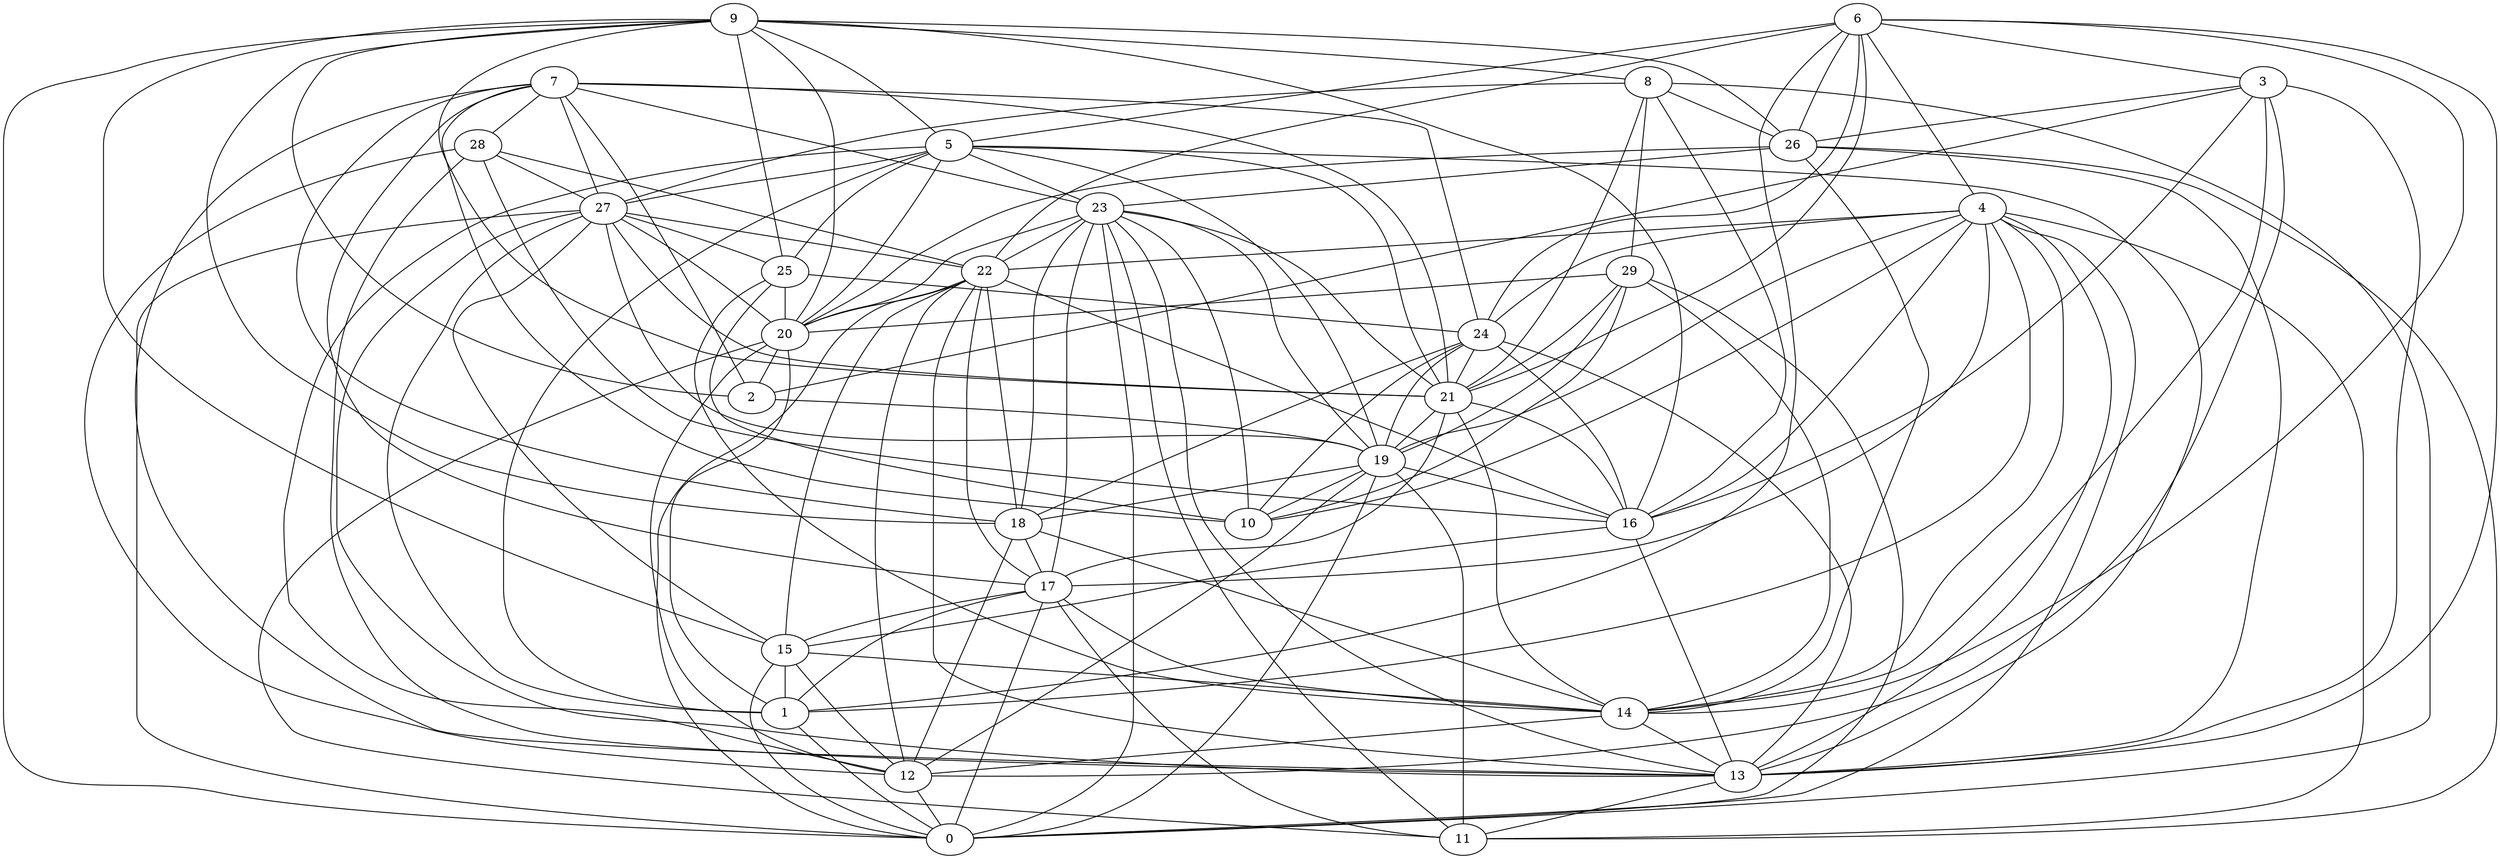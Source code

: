 digraph GG_graph {

subgraph G_graph {
edge [color = black]
"24" -> "16" [dir = none]
"24" -> "18" [dir = none]
"22" -> "12" [dir = none]
"22" -> "16" [dir = none]
"22" -> "0" [dir = none]
"22" -> "13" [dir = none]
"22" -> "18" [dir = none]
"9" -> "8" [dir = none]
"9" -> "18" [dir = none]
"9" -> "5" [dir = none]
"9" -> "26" [dir = none]
"9" -> "25" [dir = none]
"1" -> "0" [dir = none]
"15" -> "14" [dir = none]
"29" -> "21" [dir = none]
"29" -> "19" [dir = none]
"29" -> "20" [dir = none]
"19" -> "16" [dir = none]
"19" -> "0" [dir = none]
"19" -> "10" [dir = none]
"19" -> "11" [dir = none]
"28" -> "22" [dir = none]
"28" -> "13" [dir = none]
"28" -> "16" [dir = none]
"17" -> "15" [dir = none]
"17" -> "1" [dir = none]
"26" -> "13" [dir = none]
"26" -> "14" [dir = none]
"26" -> "11" [dir = none]
"27" -> "15" [dir = none]
"27" -> "19" [dir = none]
"27" -> "22" [dir = none]
"27" -> "20" [dir = none]
"27" -> "13" [dir = none]
"7" -> "10" [dir = none]
"7" -> "27" [dir = none]
"7" -> "17" [dir = none]
"7" -> "28" [dir = none]
"7" -> "21" [dir = none]
"7" -> "13" [dir = none]
"7" -> "2" [dir = none]
"4" -> "1" [dir = none]
"4" -> "24" [dir = none]
"4" -> "11" [dir = none]
"4" -> "19" [dir = none]
"4" -> "14" [dir = none]
"4" -> "16" [dir = none]
"20" -> "2" [dir = none]
"20" -> "12" [dir = none]
"18" -> "14" [dir = none]
"18" -> "17" [dir = none]
"6" -> "24" [dir = none]
"6" -> "26" [dir = none]
"6" -> "3" [dir = none]
"6" -> "1" [dir = none]
"6" -> "14" [dir = none]
"6" -> "22" [dir = none]
"3" -> "26" [dir = none]
"3" -> "2" [dir = none]
"3" -> "14" [dir = none]
"3" -> "13" [dir = none]
"16" -> "15" [dir = none]
"5" -> "20" [dir = none]
"5" -> "13" [dir = none]
"5" -> "21" [dir = none]
"5" -> "25" [dir = none]
"5" -> "23" [dir = none]
"5" -> "1" [dir = none]
"5" -> "12" [dir = none]
"5" -> "19" [dir = none]
"21" -> "17" [dir = none]
"21" -> "16" [dir = none]
"21" -> "19" [dir = none]
"21" -> "14" [dir = none]
"23" -> "22" [dir = none]
"23" -> "10" [dir = none]
"23" -> "0" [dir = none]
"23" -> "18" [dir = none]
"23" -> "19" [dir = none]
"23" -> "21" [dir = none]
"12" -> "0" [dir = none]
"25" -> "10" [dir = none]
"25" -> "24" [dir = none]
"25" -> "14" [dir = none]
"8" -> "0" [dir = none]
"8" -> "21" [dir = none]
"8" -> "16" [dir = none]
"29" -> "14" [dir = none]
"7" -> "18" [dir = none]
"22" -> "15" [dir = none]
"6" -> "5" [dir = none]
"2" -> "19" [dir = none]
"15" -> "0" [dir = none]
"24" -> "10" [dir = none]
"4" -> "10" [dir = none]
"16" -> "13" [dir = none]
"19" -> "18" [dir = none]
"8" -> "27" [dir = none]
"29" -> "10" [dir = none]
"26" -> "20" [dir = none]
"17" -> "11" [dir = none]
"17" -> "0" [dir = none]
"24" -> "13" [dir = none]
"23" -> "17" [dir = none]
"22" -> "20" [dir = none]
"9" -> "15" [dir = none]
"15" -> "1" [dir = none]
"13" -> "11" [dir = none]
"9" -> "21" [dir = none]
"14" -> "13" [dir = none]
"29" -> "0" [dir = none]
"20" -> "11" [dir = none]
"23" -> "13" [dir = none]
"15" -> "12" [dir = none]
"7" -> "23" [dir = none]
"14" -> "12" [dir = none]
"20" -> "1" [dir = none]
"9" -> "0" [dir = none]
"8" -> "29" [dir = none]
"6" -> "21" [dir = none]
"23" -> "11" [dir = none]
"27" -> "0" [dir = none]
"22" -> "17" [dir = none]
"6" -> "13" [dir = none]
"24" -> "21" [dir = none]
"4" -> "17" [dir = none]
"3" -> "12" [dir = none]
"28" -> "12" [dir = none]
"4" -> "0" [dir = none]
"4" -> "22" [dir = none]
"8" -> "26" [dir = none]
"9" -> "20" [dir = none]
"25" -> "20" [dir = none]
"9" -> "2" [dir = none]
"9" -> "16" [dir = none]
"7" -> "24" [dir = none]
"27" -> "25" [dir = none]
"26" -> "23" [dir = none]
"23" -> "20" [dir = none]
"5" -> "27" [dir = none]
"4" -> "13" [dir = none]
"27" -> "1" [dir = none]
"24" -> "19" [dir = none]
"18" -> "12" [dir = none]
"28" -> "27" [dir = none]
"19" -> "12" [dir = none]
"17" -> "14" [dir = none]
"3" -> "16" [dir = none]
"6" -> "4" [dir = none]
"27" -> "21" [dir = none]
}

}
